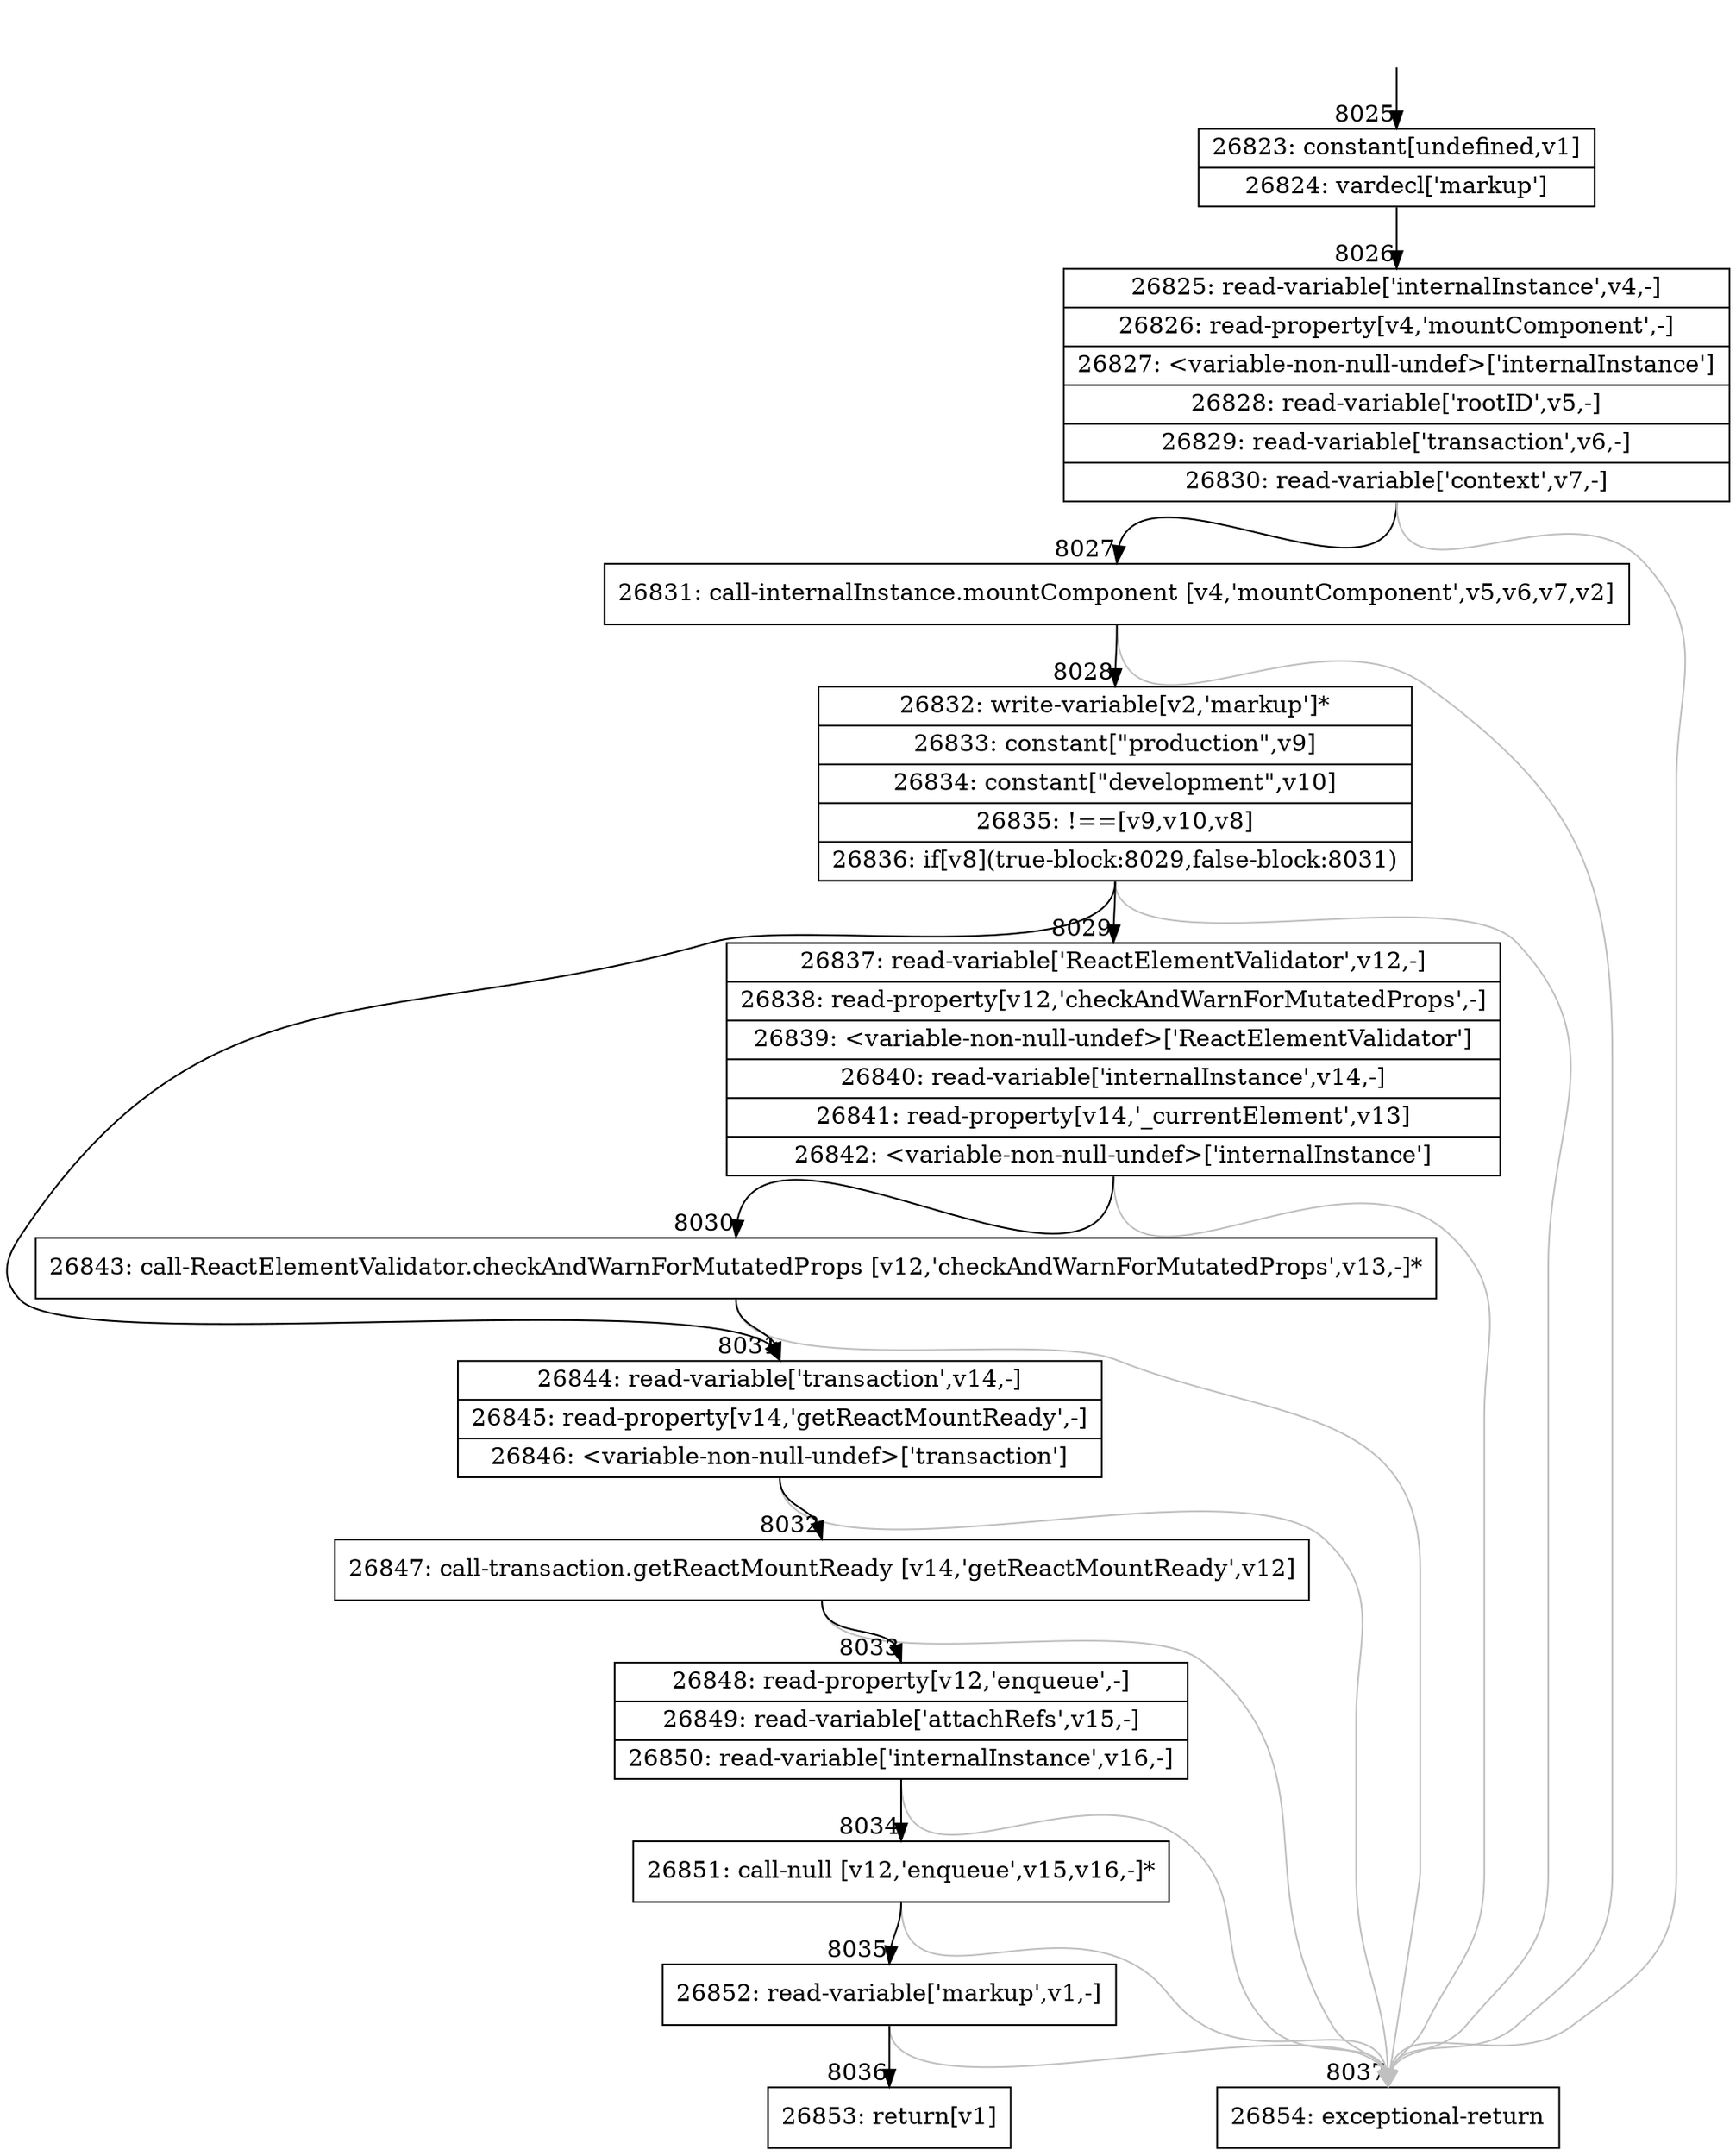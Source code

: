 digraph {
rankdir="TD"
BB_entry582[shape=none,label=""];
BB_entry582 -> BB8025 [tailport=s, headport=n, headlabel="    8025"]
BB8025 [shape=record label="{26823: constant[undefined,v1]|26824: vardecl['markup']}" ] 
BB8025 -> BB8026 [tailport=s, headport=n, headlabel="      8026"]
BB8026 [shape=record label="{26825: read-variable['internalInstance',v4,-]|26826: read-property[v4,'mountComponent',-]|26827: \<variable-non-null-undef\>['internalInstance']|26828: read-variable['rootID',v5,-]|26829: read-variable['transaction',v6,-]|26830: read-variable['context',v7,-]}" ] 
BB8026 -> BB8027 [tailport=s, headport=n, headlabel="      8027"]
BB8026 -> BB8037 [tailport=s, headport=n, color=gray, headlabel="      8037"]
BB8027 [shape=record label="{26831: call-internalInstance.mountComponent [v4,'mountComponent',v5,v6,v7,v2]}" ] 
BB8027 -> BB8028 [tailport=s, headport=n, headlabel="      8028"]
BB8027 -> BB8037 [tailport=s, headport=n, color=gray]
BB8028 [shape=record label="{26832: write-variable[v2,'markup']*|26833: constant[\"production\",v9]|26834: constant[\"development\",v10]|26835: !==[v9,v10,v8]|26836: if[v8](true-block:8029,false-block:8031)}" ] 
BB8028 -> BB8029 [tailport=s, headport=n, headlabel="      8029"]
BB8028 -> BB8031 [tailport=s, headport=n, headlabel="      8031"]
BB8028 -> BB8037 [tailport=s, headport=n, color=gray]
BB8029 [shape=record label="{26837: read-variable['ReactElementValidator',v12,-]|26838: read-property[v12,'checkAndWarnForMutatedProps',-]|26839: \<variable-non-null-undef\>['ReactElementValidator']|26840: read-variable['internalInstance',v14,-]|26841: read-property[v14,'_currentElement',v13]|26842: \<variable-non-null-undef\>['internalInstance']}" ] 
BB8029 -> BB8030 [tailport=s, headport=n, headlabel="      8030"]
BB8029 -> BB8037 [tailport=s, headport=n, color=gray]
BB8030 [shape=record label="{26843: call-ReactElementValidator.checkAndWarnForMutatedProps [v12,'checkAndWarnForMutatedProps',v13,-]*}" ] 
BB8030 -> BB8031 [tailport=s, headport=n]
BB8030 -> BB8037 [tailport=s, headport=n, color=gray]
BB8031 [shape=record label="{26844: read-variable['transaction',v14,-]|26845: read-property[v14,'getReactMountReady',-]|26846: \<variable-non-null-undef\>['transaction']}" ] 
BB8031 -> BB8032 [tailport=s, headport=n, headlabel="      8032"]
BB8031 -> BB8037 [tailport=s, headport=n, color=gray]
BB8032 [shape=record label="{26847: call-transaction.getReactMountReady [v14,'getReactMountReady',v12]}" ] 
BB8032 -> BB8033 [tailport=s, headport=n, headlabel="      8033"]
BB8032 -> BB8037 [tailport=s, headport=n, color=gray]
BB8033 [shape=record label="{26848: read-property[v12,'enqueue',-]|26849: read-variable['attachRefs',v15,-]|26850: read-variable['internalInstance',v16,-]}" ] 
BB8033 -> BB8034 [tailport=s, headport=n, headlabel="      8034"]
BB8033 -> BB8037 [tailport=s, headport=n, color=gray]
BB8034 [shape=record label="{26851: call-null [v12,'enqueue',v15,v16,-]*}" ] 
BB8034 -> BB8035 [tailport=s, headport=n, headlabel="      8035"]
BB8034 -> BB8037 [tailport=s, headport=n, color=gray]
BB8035 [shape=record label="{26852: read-variable['markup',v1,-]}" ] 
BB8035 -> BB8036 [tailport=s, headport=n, headlabel="      8036"]
BB8035 -> BB8037 [tailport=s, headport=n, color=gray]
BB8036 [shape=record label="{26853: return[v1]}" ] 
BB8037 [shape=record label="{26854: exceptional-return}" ] 
//#$~ 14099
}
